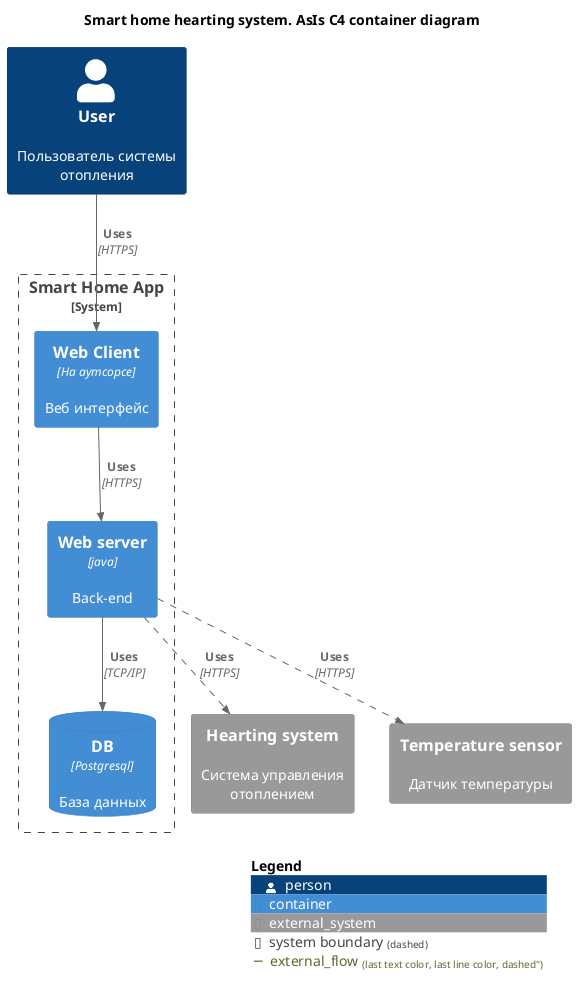 @startuml
!include <C4/C4_Container>

title Smart home hearting system. AsIs C4 container diagram

AddRelTag("external_flow", $lineStyle = DashedLine()")

Person(user, "User", $sprite="person", "Пользователь системы отопления")
System_Boundary(c1, Smart Home App) {
        Container(client, "Web Client", "На аутсорсе", "Веб интерфейс")
        Container(server, "Web server", "java", "Back-end")
        ContainerDb(database, "DB", "Postgresql", "База данных")
}

System_Ext(hearting_system, "Hearting system", "Система управления отоплением")
System_Ext(temperature_sensor, "Temperature sensor", "Датчик температуры")


Rel(user, client, "Uses", "HTTPS")
Rel(client, server, "Uses", "HTTPS")
Rel(server, database, "Uses", "TCP/IP")
Rel(server, hearting_system, "Uses", "HTTPS", $tags="external_flow")
Rel(server, temperature_sensor, "Uses", "HTTPS", $tags="external_flow")

SHOW_LEGEND()
@enduml